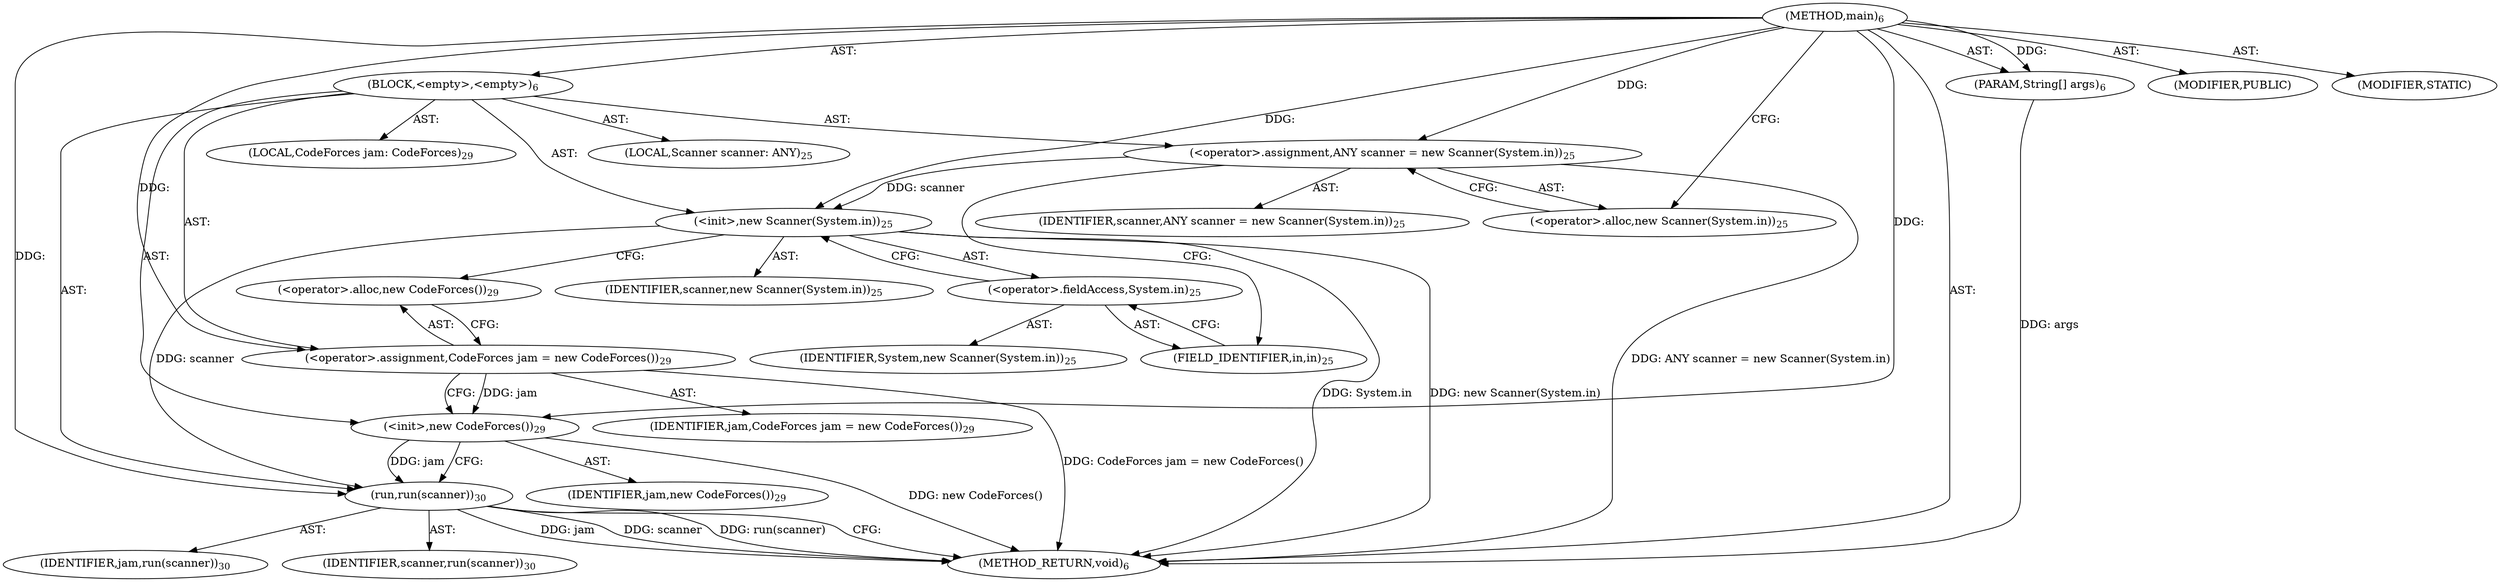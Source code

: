 digraph "main" {  
"21" [label = <(METHOD,main)<SUB>6</SUB>> ]
"22" [label = <(PARAM,String[] args)<SUB>6</SUB>> ]
"23" [label = <(BLOCK,&lt;empty&gt;,&lt;empty&gt;)<SUB>6</SUB>> ]
"4" [label = <(LOCAL,Scanner scanner: ANY)<SUB>25</SUB>> ]
"24" [label = <(&lt;operator&gt;.assignment,ANY scanner = new Scanner(System.in))<SUB>25</SUB>> ]
"25" [label = <(IDENTIFIER,scanner,ANY scanner = new Scanner(System.in))<SUB>25</SUB>> ]
"26" [label = <(&lt;operator&gt;.alloc,new Scanner(System.in))<SUB>25</SUB>> ]
"27" [label = <(&lt;init&gt;,new Scanner(System.in))<SUB>25</SUB>> ]
"3" [label = <(IDENTIFIER,scanner,new Scanner(System.in))<SUB>25</SUB>> ]
"28" [label = <(&lt;operator&gt;.fieldAccess,System.in)<SUB>25</SUB>> ]
"29" [label = <(IDENTIFIER,System,new Scanner(System.in))<SUB>25</SUB>> ]
"30" [label = <(FIELD_IDENTIFIER,in,in)<SUB>25</SUB>> ]
"6" [label = <(LOCAL,CodeForces jam: CodeForces)<SUB>29</SUB>> ]
"31" [label = <(&lt;operator&gt;.assignment,CodeForces jam = new CodeForces())<SUB>29</SUB>> ]
"32" [label = <(IDENTIFIER,jam,CodeForces jam = new CodeForces())<SUB>29</SUB>> ]
"33" [label = <(&lt;operator&gt;.alloc,new CodeForces())<SUB>29</SUB>> ]
"34" [label = <(&lt;init&gt;,new CodeForces())<SUB>29</SUB>> ]
"5" [label = <(IDENTIFIER,jam,new CodeForces())<SUB>29</SUB>> ]
"35" [label = <(run,run(scanner))<SUB>30</SUB>> ]
"36" [label = <(IDENTIFIER,jam,run(scanner))<SUB>30</SUB>> ]
"37" [label = <(IDENTIFIER,scanner,run(scanner))<SUB>30</SUB>> ]
"38" [label = <(MODIFIER,PUBLIC)> ]
"39" [label = <(MODIFIER,STATIC)> ]
"40" [label = <(METHOD_RETURN,void)<SUB>6</SUB>> ]
  "21" -> "22"  [ label = "AST: "] 
  "21" -> "23"  [ label = "AST: "] 
  "21" -> "38"  [ label = "AST: "] 
  "21" -> "39"  [ label = "AST: "] 
  "21" -> "40"  [ label = "AST: "] 
  "23" -> "4"  [ label = "AST: "] 
  "23" -> "24"  [ label = "AST: "] 
  "23" -> "27"  [ label = "AST: "] 
  "23" -> "6"  [ label = "AST: "] 
  "23" -> "31"  [ label = "AST: "] 
  "23" -> "34"  [ label = "AST: "] 
  "23" -> "35"  [ label = "AST: "] 
  "24" -> "25"  [ label = "AST: "] 
  "24" -> "26"  [ label = "AST: "] 
  "27" -> "3"  [ label = "AST: "] 
  "27" -> "28"  [ label = "AST: "] 
  "28" -> "29"  [ label = "AST: "] 
  "28" -> "30"  [ label = "AST: "] 
  "31" -> "32"  [ label = "AST: "] 
  "31" -> "33"  [ label = "AST: "] 
  "34" -> "5"  [ label = "AST: "] 
  "35" -> "36"  [ label = "AST: "] 
  "35" -> "37"  [ label = "AST: "] 
  "24" -> "30"  [ label = "CFG: "] 
  "27" -> "33"  [ label = "CFG: "] 
  "31" -> "34"  [ label = "CFG: "] 
  "34" -> "35"  [ label = "CFG: "] 
  "35" -> "40"  [ label = "CFG: "] 
  "26" -> "24"  [ label = "CFG: "] 
  "28" -> "27"  [ label = "CFG: "] 
  "33" -> "31"  [ label = "CFG: "] 
  "30" -> "28"  [ label = "CFG: "] 
  "21" -> "26"  [ label = "CFG: "] 
  "22" -> "40"  [ label = "DDG: args"] 
  "24" -> "40"  [ label = "DDG: ANY scanner = new Scanner(System.in)"] 
  "27" -> "40"  [ label = "DDG: System.in"] 
  "27" -> "40"  [ label = "DDG: new Scanner(System.in)"] 
  "31" -> "40"  [ label = "DDG: CodeForces jam = new CodeForces()"] 
  "34" -> "40"  [ label = "DDG: new CodeForces()"] 
  "35" -> "40"  [ label = "DDG: jam"] 
  "35" -> "40"  [ label = "DDG: scanner"] 
  "35" -> "40"  [ label = "DDG: run(scanner)"] 
  "21" -> "22"  [ label = "DDG: "] 
  "21" -> "24"  [ label = "DDG: "] 
  "21" -> "31"  [ label = "DDG: "] 
  "24" -> "27"  [ label = "DDG: scanner"] 
  "21" -> "27"  [ label = "DDG: "] 
  "31" -> "34"  [ label = "DDG: jam"] 
  "21" -> "34"  [ label = "DDG: "] 
  "34" -> "35"  [ label = "DDG: jam"] 
  "21" -> "35"  [ label = "DDG: "] 
  "27" -> "35"  [ label = "DDG: scanner"] 
}
